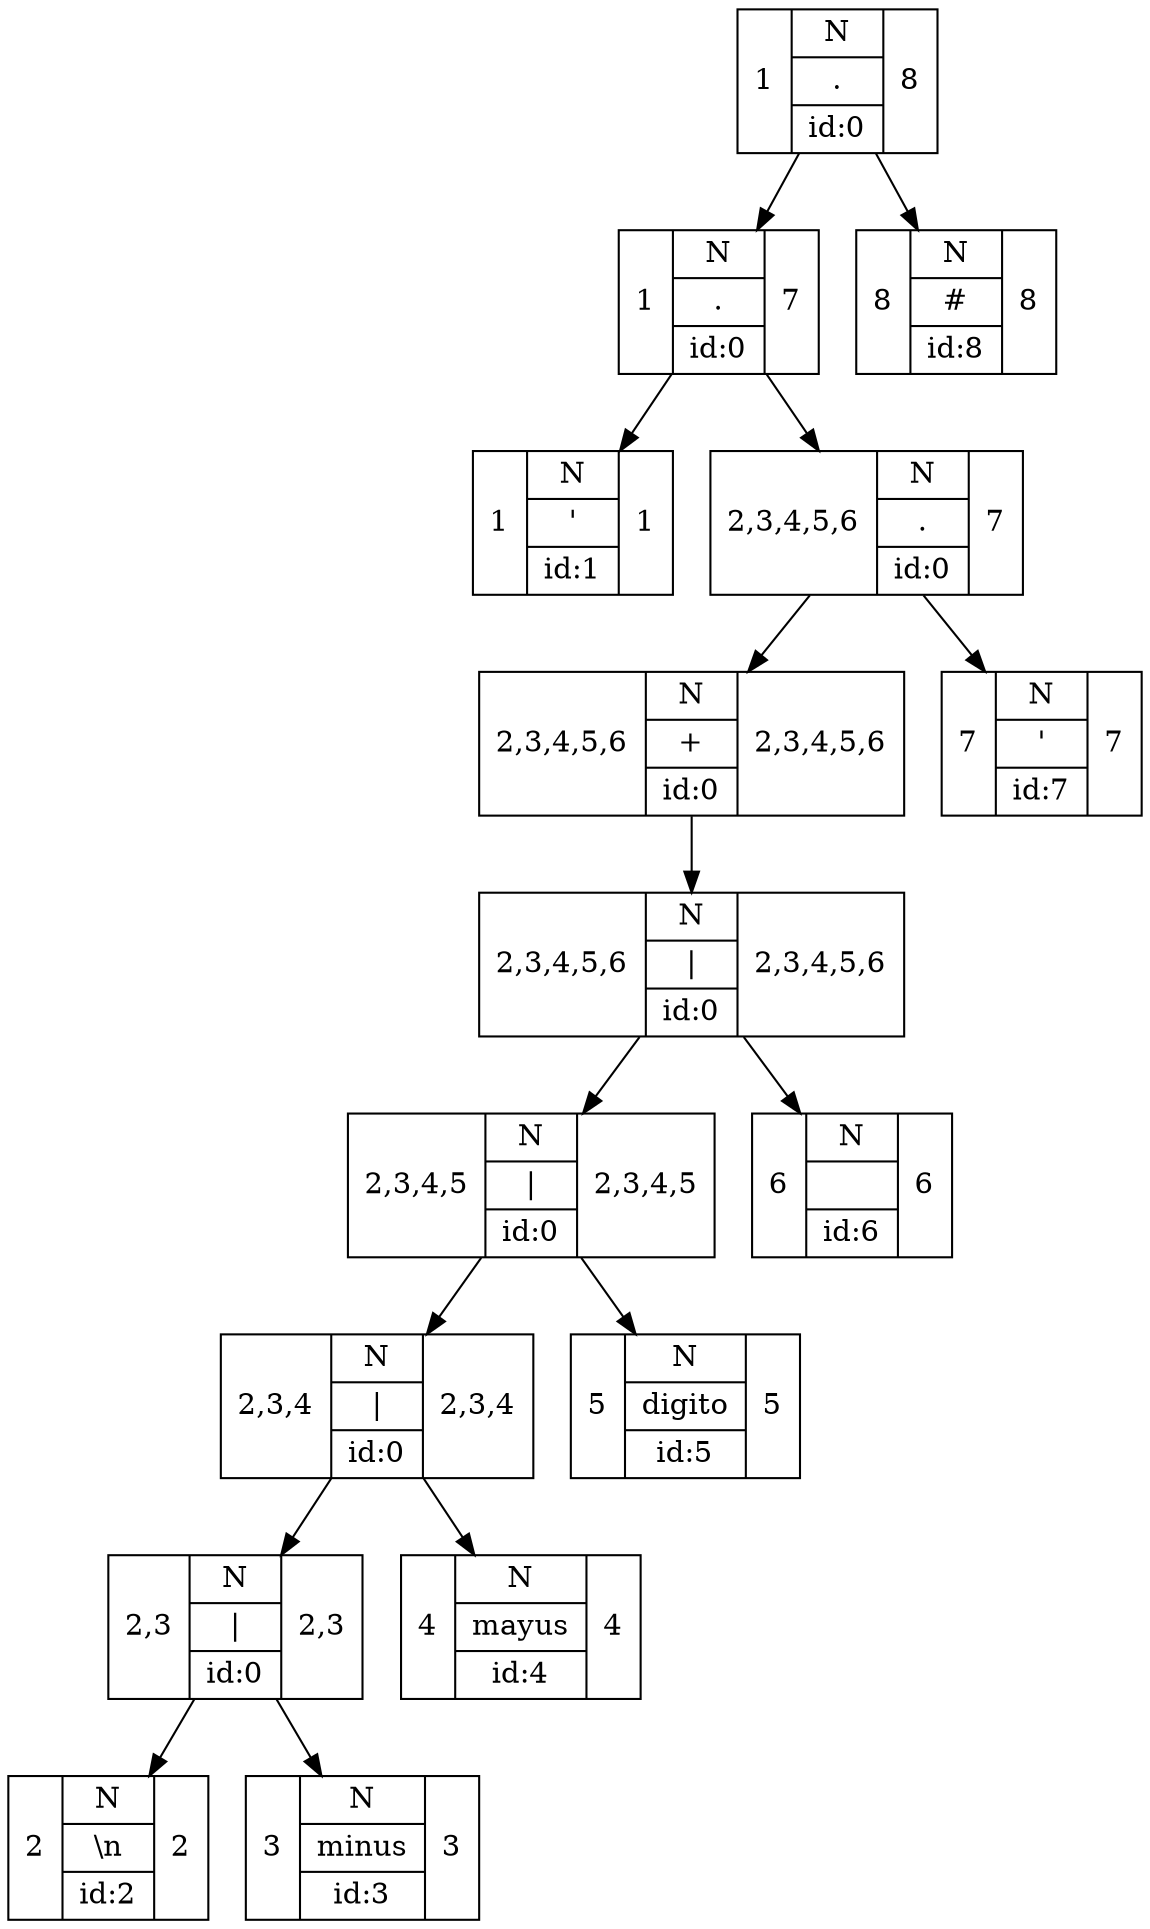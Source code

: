 digraph G{
rankdir=UD
node[shape=box]
concentrate=true
nodo15[shape=record label="1 |{ N | .| id:0} | 8"]
nodo13[shape=record label="1 |{ N | .| id:0} | 7"]
nodo0[shape=record label="1 |{ N | '| id:1} | 1"]
nodo13->nodo0;
nodo12[shape=record label="2,3,4,5,6 |{ N | .| id:0} | 7"]
nodo10[shape=record label="2,3,4,5,6 |{ N | +| id:0} | 2,3,4,5,6"]
nodo9[shape=record label="2,3,4,5,6 |{ N | \|| id:0} | 2,3,4,5,6"]
nodo7[shape=record label="2,3,4,5 |{ N | \|| id:0} | 2,3,4,5"]
nodo5[shape=record label="2,3,4 |{ N | \|| id:0} | 2,3,4"]
nodo3[shape=record label="2,3 |{ N | \|| id:0} | 2,3"]
nodo1[shape=record label="2 |{ N | \\n| id:2} | 2"]
nodo3->nodo1;
nodo2[shape=record label="3 |{ N | minus| id:3} | 3"]
nodo3->nodo2;
nodo5->nodo3;
nodo4[shape=record label="4 |{ N | mayus| id:4} | 4"]
nodo5->nodo4;
nodo7->nodo5;
nodo6[shape=record label="5 |{ N | digito| id:5} | 5"]
nodo7->nodo6;
nodo9->nodo7;
nodo8[shape=record label="6 |{ N |  | id:6} | 6"]
nodo9->nodo8;
nodo10->nodo9;
nodo12->nodo10;
nodo11[shape=record label="7 |{ N | '| id:7} | 7"]
nodo12->nodo11;
nodo13->nodo12;
nodo15->nodo13;
nodo14[shape=record label="8 |{ N | #| id:8} | 8"]
nodo15->nodo14;

}
